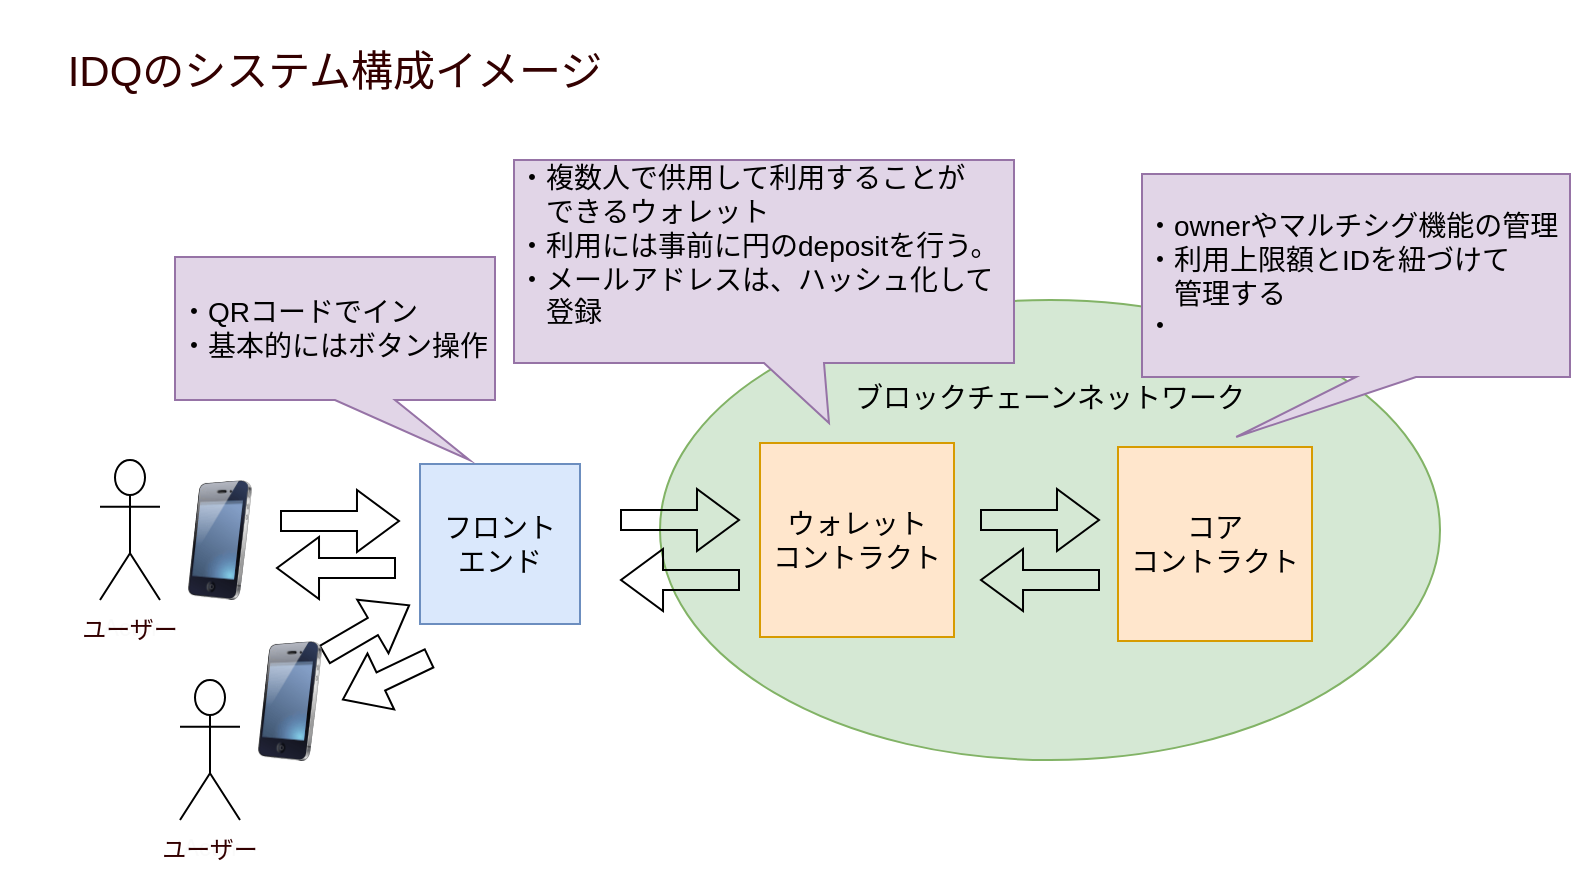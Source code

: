 <mxfile version="20.4.1" type="device" pages="2"><diagram id="AgBQlWnoEHxcCPggjtpq" name="system image"><mxGraphModel dx="2061" dy="794" grid="1" gridSize="10" guides="1" tooltips="1" connect="1" arrows="1" fold="1" page="1" pageScale="1" pageWidth="827" pageHeight="1169" math="0" shadow="0"><root><mxCell id="0"/><mxCell id="1" parent="0"/><mxCell id="dcwnCk_z-_zCKresFfaK-3" value="Actor" style="shape=umlActor;verticalLabelPosition=bottom;verticalAlign=top;html=1;outlineConnect=0;fontColor=#FAFAFA;" parent="1" vertex="1"><mxGeometry x="-745" y="280" width="30" height="70" as="geometry"/></mxCell><mxCell id="dcwnCk_z-_zCKresFfaK-5" value="ユーザー" style="text;html=1;strokeColor=none;fillColor=none;align=center;verticalAlign=middle;whiteSpace=wrap;rounded=0;fontColor=#330000;" parent="1" vertex="1"><mxGeometry x="-760" y="350" width="60" height="30" as="geometry"/></mxCell><mxCell id="dcwnCk_z-_zCKresFfaK-7" value="" style="image;html=1;image=img/lib/clip_art/telecommunication/iPhone_128x128.png;fontColor=#330000;flipH=1;" parent="1" vertex="1"><mxGeometry x="-715" y="290" width="60" height="60" as="geometry"/></mxCell><mxCell id="dcwnCk_z-_zCKresFfaK-8" value="" style="shape=flexArrow;endArrow=classic;html=1;rounded=0;fontColor=#330000;width=10;endSize=6.67;" parent="1" edge="1"><mxGeometry width="50" height="50" relative="1" as="geometry"><mxPoint x="-655" y="310.5" as="sourcePoint"/><mxPoint x="-595" y="310.5" as="targetPoint"/><Array as="points"><mxPoint x="-655" y="310.5"/></Array></mxGeometry></mxCell><mxCell id="dcwnCk_z-_zCKresFfaK-9" value="IDQのシステム構成イメージ" style="text;html=1;strokeColor=none;fillColor=none;align=center;verticalAlign=middle;whiteSpace=wrap;rounded=0;fontColor=#330000;fontSize=21;" parent="1" vertex="1"><mxGeometry x="-795" y="50" width="335" height="70" as="geometry"/></mxCell><mxCell id="dcwnCk_z-_zCKresFfaK-10" value="フロント&lt;br&gt;エンド" style="whiteSpace=wrap;html=1;aspect=fixed;fontSize=14;fillColor=#dae8fc;strokeColor=#6c8ebf;" parent="1" vertex="1"><mxGeometry x="-585" y="282" width="80" height="80" as="geometry"/></mxCell><mxCell id="dcwnCk_z-_zCKresFfaK-11" value="&lt;br&gt;&lt;br&gt;ブロックチェーンネットワーク" style="ellipse;whiteSpace=wrap;html=1;fontSize=14;fillColor=#d5e8d4;strokeColor=#82b366;verticalAlign=top;" parent="1" vertex="1"><mxGeometry x="-465" y="200" width="390" height="230" as="geometry"/></mxCell><mxCell id="dcwnCk_z-_zCKresFfaK-12" value="ウォレット&lt;br&gt;コントラクト" style="whiteSpace=wrap;html=1;aspect=fixed;fontSize=14;fillColor=#ffe6cc;strokeColor=#d79b00;" parent="1" vertex="1"><mxGeometry x="-415" y="271.5" width="97" height="97" as="geometry"/></mxCell><mxCell id="dcwnCk_z-_zCKresFfaK-13" value="コア&lt;br&gt;コントラクト" style="whiteSpace=wrap;html=1;aspect=fixed;fontSize=14;fillColor=#ffe6cc;strokeColor=#d79b00;" parent="1" vertex="1"><mxGeometry x="-236" y="273.5" width="97" height="97" as="geometry"/></mxCell><mxCell id="dcwnCk_z-_zCKresFfaK-15" value="" style="shape=flexArrow;endArrow=classic;html=1;rounded=0;fontColor=#330000;width=10;endSize=6.67;" parent="1" edge="1"><mxGeometry width="50" height="50" relative="1" as="geometry"><mxPoint x="-485" y="310" as="sourcePoint"/><mxPoint x="-425" y="310" as="targetPoint"/><Array as="points"><mxPoint x="-485" y="310"/></Array></mxGeometry></mxCell><mxCell id="dcwnCk_z-_zCKresFfaK-16" value="" style="shape=flexArrow;endArrow=classic;html=1;rounded=0;fontColor=#330000;width=10;endSize=6.67;" parent="1" edge="1"><mxGeometry width="50" height="50" relative="1" as="geometry"><mxPoint x="-305" y="310" as="sourcePoint"/><mxPoint x="-245" y="310" as="targetPoint"/><Array as="points"><mxPoint x="-305" y="310"/></Array></mxGeometry></mxCell><mxCell id="dcwnCk_z-_zCKresFfaK-17" value="" style="shape=flexArrow;endArrow=classic;html=1;rounded=0;fontColor=#330000;width=10;endSize=6.67;" parent="1" edge="1"><mxGeometry width="50" height="50" relative="1" as="geometry"><mxPoint x="-425" y="340" as="sourcePoint"/><mxPoint x="-485" y="340" as="targetPoint"/><Array as="points"><mxPoint x="-425" y="340"/></Array></mxGeometry></mxCell><mxCell id="dcwnCk_z-_zCKresFfaK-18" value="" style="shape=flexArrow;endArrow=classic;html=1;rounded=0;fontColor=#330000;width=10;endSize=6.67;" parent="1" edge="1"><mxGeometry width="50" height="50" relative="1" as="geometry"><mxPoint x="-245" y="340" as="sourcePoint"/><mxPoint x="-305" y="340" as="targetPoint"/><Array as="points"><mxPoint x="-245" y="340"/></Array></mxGeometry></mxCell><mxCell id="dcwnCk_z-_zCKresFfaK-19" value="" style="shape=flexArrow;endArrow=classic;html=1;rounded=0;fontColor=#330000;width=10;endSize=6.67;" parent="1" edge="1"><mxGeometry width="50" height="50" relative="1" as="geometry"><mxPoint x="-597" y="334" as="sourcePoint"/><mxPoint x="-657" y="334" as="targetPoint"/><Array as="points"><mxPoint x="-597" y="334"/></Array></mxGeometry></mxCell><mxCell id="dcwnCk_z-_zCKresFfaK-20" value="・QRコードでイン&lt;br&gt;・基本的にはボタン操作" style="shape=callout;whiteSpace=wrap;html=1;perimeter=calloutPerimeter;fontSize=14;fillColor=#e1d5e7;strokeColor=#9673a6;position2=0.92;base=30;align=left;" parent="1" vertex="1"><mxGeometry x="-707.5" y="178.5" width="160" height="101.5" as="geometry"/></mxCell><mxCell id="dcwnCk_z-_zCKresFfaK-21" value="・複数人で供用して利用することが&lt;br&gt;　できるウォレット&lt;br&gt;・利用には事前に円のdepositを行う。&lt;br&gt;・メールアドレスは、ハッシュ化して&lt;br&gt;　登録&lt;br&gt;&amp;nbsp; &amp;nbsp;" style="shape=callout;whiteSpace=wrap;html=1;perimeter=calloutPerimeter;fontSize=14;fillColor=#e1d5e7;strokeColor=#9673a6;position2=0.63;base=30;align=left;" parent="1" vertex="1"><mxGeometry x="-538" y="130" width="250" height="131.5" as="geometry"/></mxCell><mxCell id="dcwnCk_z-_zCKresFfaK-22" value="・ownerやマルチシグ機能の管理&lt;br&gt;・利用上限額とIDを紐づけて&lt;br&gt;　管理する&lt;br&gt;・" style="shape=callout;whiteSpace=wrap;html=1;perimeter=calloutPerimeter;fontSize=14;fillColor=#e1d5e7;strokeColor=#9673a6;position2=0.22;base=30;align=left;" parent="1" vertex="1"><mxGeometry x="-224" y="137" width="214" height="131.5" as="geometry"/></mxCell><mxCell id="dcwnCk_z-_zCKresFfaK-23" value="" style="shape=flexArrow;endArrow=classic;html=1;rounded=0;fontColor=#330000;width=10;endSize=6.67;" parent="1" edge="1"><mxGeometry width="50" height="50" relative="1" as="geometry"><mxPoint x="-633" y="377.5" as="sourcePoint"/><mxPoint x="-590" y="352.373" as="targetPoint"/><Array as="points"/></mxGeometry></mxCell><mxCell id="dcwnCk_z-_zCKresFfaK-24" value="" style="shape=flexArrow;endArrow=classic;html=1;rounded=0;fontColor=#330000;width=10;endSize=6.67;" parent="1" edge="1"><mxGeometry width="50" height="50" relative="1" as="geometry"><mxPoint x="-580" y="379" as="sourcePoint"/><mxPoint x="-624" y="400" as="targetPoint"/><Array as="points"/></mxGeometry></mxCell><mxCell id="dcwnCk_z-_zCKresFfaK-25" value="" style="image;html=1;image=img/lib/clip_art/telecommunication/iPhone_128x128.png;fontColor=#330000;flipH=1;" parent="1" vertex="1"><mxGeometry x="-680" y="370.5" width="60" height="60" as="geometry"/></mxCell><mxCell id="dcwnCk_z-_zCKresFfaK-26" value="Actor" style="shape=umlActor;verticalLabelPosition=bottom;verticalAlign=top;html=1;outlineConnect=0;fontColor=#FAFAFA;" parent="1" vertex="1"><mxGeometry x="-705" y="390" width="30" height="70" as="geometry"/></mxCell><mxCell id="dcwnCk_z-_zCKresFfaK-27" value="ユーザー" style="text;html=1;strokeColor=none;fillColor=none;align=center;verticalAlign=middle;whiteSpace=wrap;rounded=0;fontColor=#330000;" parent="1" vertex="1"><mxGeometry x="-720" y="460" width="60" height="30" as="geometry"/></mxCell></root></mxGraphModel></diagram><diagram name="Page-1" id="e7e014a7-5840-1c2e-5031-d8a46d1fe8dd"><mxGraphModel dx="1865" dy="974" grid="1" gridSize="10" guides="1" tooltips="1" connect="1" arrows="1" fold="1" page="1" pageScale="1" pageWidth="1169" pageHeight="826" background="none" math="0" shadow="0">&#xa;      <root>&#xa;        <mxCell id="0"/>&#xa;        <mxCell id="1" parent="0"/>&#xa;        <mxCell id="2" value="フロントエンド" style="swimlane;whiteSpace=wrap" parent="1" vertex="1">&#xa;          <mxGeometry x="164.5" y="128" width="280" height="570" as="geometry"/>&#xa;        </mxCell>&#xa;        <mxCell id="5" value="start" style="ellipse;shape=startState;fillColor=#000000;strokeColor=#ff0000;fontColor=#FAFAFA;" parent="2" vertex="1">&#xa;          <mxGeometry x="90" y="40" width="50" height="50" as="geometry"/>&#xa;        </mxCell>&#xa;        <mxCell id="6" value="" style="edgeStyle=elbowEdgeStyle;elbow=horizontal;verticalAlign=bottom;endArrow=open;endSize=8;strokeColor=#FF0000;endFill=1;rounded=0" parent="2" source="5" target="7" edge="1">&#xa;          <mxGeometry x="100" y="40" as="geometry">&#xa;            <mxPoint x="115" y="110" as="targetPoint"/>&#xa;          </mxGeometry>&#xa;        </mxCell>&#xa;        <mxCell id="7" value="idle" style="" parent="2" vertex="1">&#xa;          <mxGeometry x="60" y="110" width="110" height="50" as="geometry"/>&#xa;        </mxCell>&#xa;        <mxCell id="8" value="user action" style="" parent="2" vertex="1">&#xa;          <mxGeometry x="60" y="220" width="110" height="50" as="geometry"/>&#xa;        </mxCell>&#xa;        <mxCell id="9" value="" style="endArrow=open;strokeColor=#FF0000;endFill=1;rounded=0" parent="2" source="7" target="8" edge="1">&#xa;          <mxGeometry relative="1" as="geometry"/>&#xa;        </mxCell>&#xa;        <mxCell id="10" value="post command" style="" parent="2" vertex="1">&#xa;          <mxGeometry x="60" y="325" width="110" height="50" as="geometry"/>&#xa;        </mxCell>&#xa;        <mxCell id="11" value="" style="endArrow=open;strokeColor=#FF0000;endFill=1;rounded=0" parent="2" source="8" target="10" edge="1">&#xa;          <mxGeometry relative="1" as="geometry"/>&#xa;        </mxCell>&#xa;        <mxCell id="12" value="" style="edgeStyle=elbowEdgeStyle;elbow=horizontal;strokeColor=#FF0000;endArrow=open;endFill=1;rounded=0" parent="2" source="10" target="7" edge="1">&#xa;          <mxGeometry width="100" height="100" relative="1" as="geometry">&#xa;            <mxPoint x="160" y="290" as="sourcePoint"/>&#xa;            <mxPoint x="260" y="190" as="targetPoint"/>&#xa;            <Array as="points">&#xa;              <mxPoint x="30" y="250"/>&#xa;            </Array>&#xa;          </mxGeometry>&#xa;        </mxCell>&#xa;        <mxCell id="3" value="ウォレットコントラクト" style="swimlane;whiteSpace=wrap" parent="1" vertex="1">&#xa;          <mxGeometry x="444.5" y="128" width="280" height="570" as="geometry"/>&#xa;        </mxCell>&#xa;        <mxCell id="15" value="idle" style="" parent="3" vertex="1">&#xa;          <mxGeometry x="20" y="110" width="110" height="50" as="geometry"/>&#xa;        </mxCell>&#xa;        <mxCell id="16" value="check for &#10;new commands" style="" parent="3" vertex="1">&#xa;          <mxGeometry x="20" y="220" width="110" height="50" as="geometry"/>&#xa;        </mxCell>&#xa;        <mxCell id="17" value="" style="endArrow=open;strokeColor=#FF0000;endFill=1;rounded=0" parent="3" source="15" target="16" edge="1">&#xa;          <mxGeometry relative="1" as="geometry"/>&#xa;        </mxCell>&#xa;        <mxCell id="18" value="command queue" style="" parent="3" vertex="1">&#xa;          <mxGeometry x="20" y="325" width="110" height="50" as="geometry"/>&#xa;        </mxCell>&#xa;        <mxCell id="19" value="" style="endArrow=open;strokeColor=#FF0000;endFill=1;rounded=0" parent="3" source="16" target="18" edge="1">&#xa;          <mxGeometry relative="1" as="geometry"/>&#xa;        </mxCell>&#xa;        <mxCell id="21" value="queue empty" style="rhombus;fillColor=#ffffc0;strokeColor=#ff0000;" parent="3" vertex="1">&#xa;          <mxGeometry x="150" y="225" width="80" height="40" as="geometry"/>&#xa;        </mxCell>&#xa;        <mxCell id="22" value="yes" style="edgeStyle=elbowEdgeStyle;elbow=horizontal;align=left;verticalAlign=bottom;endArrow=open;endSize=8;strokeColor=#FF0000;exitX=0.5;exitY=0;endFill=1;rounded=0;entryX=0.75;entryY=0.5;entryPerimeter=0" parent="3" source="21" target="25" edge="1">&#xa;          <mxGeometry x="-1" relative="1" as="geometry">&#xa;            <mxPoint x="160" y="150" as="targetPoint"/>&#xa;            <Array as="points">&#xa;              <mxPoint x="190" y="180"/>&#xa;            </Array>&#xa;          </mxGeometry>&#xa;        </mxCell>&#xa;        <mxCell id="23" value="no" style="edgeStyle=elbowEdgeStyle;elbow=horizontal;align=left;verticalAlign=top;endArrow=open;endSize=8;strokeColor=#FF0000;endFill=1;rounded=0" parent="3" source="21" target="30" edge="1">&#xa;          <mxGeometry x="-1" relative="1" as="geometry">&#xa;            <mxPoint x="190" y="305" as="targetPoint"/>&#xa;          </mxGeometry>&#xa;        </mxCell>&#xa;        <mxCell id="24" value="" style="endArrow=open;strokeColor=#FF0000;endFill=1;rounded=0" parent="3" source="16" target="21" edge="1">&#xa;          <mxGeometry relative="1" as="geometry"/>&#xa;        </mxCell>&#xa;        <mxCell id="25" value="" style="shape=line;strokeWidth=6;strokeColor=#ff0000;rotation=90" parent="3" vertex="1">&#xa;          <mxGeometry x="130" y="127.5" width="50" height="15" as="geometry"/>&#xa;        </mxCell>&#xa;        <mxCell id="26" value="" style="edgeStyle=elbowEdgeStyle;elbow=horizontal;verticalAlign=bottom;endArrow=open;endSize=8;strokeColor=#FF0000;endFill=1;rounded=0" parent="3" source="25" target="15" edge="1">&#xa;          <mxGeometry x="130" y="90" as="geometry">&#xa;            <mxPoint x="230" y="140" as="targetPoint"/>&#xa;          </mxGeometry>&#xa;        </mxCell>&#xa;        <mxCell id="30" value="dispatch&#10;command&#10;worker thread" style="" parent="3" vertex="1">&#xa;          <mxGeometry x="140" y="325" width="110" height="50" as="geometry"/>&#xa;        </mxCell>&#xa;        <mxCell id="31" value="critical&#10;section" style="shape=note;whiteSpace=wrap;size=17" parent="3" vertex="1">&#xa;          <mxGeometry x="105" y="490" width="100" height="50" as="geometry"/>&#xa;        </mxCell>&#xa;        <mxCell id="32" value="" style="endArrow=none;strokeColor=#FF0000;endFill=0;rounded=0;dashed=1" parent="3" source="18" target="31" edge="1">&#xa;          <mxGeometry relative="1" as="geometry"/>&#xa;        </mxCell>&#xa;        <mxCell id="34" value="" style="whiteSpace=wrap;strokeColor=#FF0000;fillColor=#FF0000" parent="3" vertex="1">&#xa;          <mxGeometry x="245" y="395" width="5" height="45" as="geometry"/>&#xa;        </mxCell>&#xa;        <mxCell id="41" value="" style="edgeStyle=elbowEdgeStyle;elbow=horizontal;entryX=0;entryY=0.5;strokeColor=#FF0000;endArrow=open;endFill=1;rounded=0" parent="3" source="30" target="34" edge="1">&#xa;          <mxGeometry width="100" height="100" relative="1" as="geometry">&#xa;            <mxPoint x="60" y="480" as="sourcePoint"/>&#xa;            <mxPoint x="160" y="380" as="targetPoint"/>&#xa;            <Array as="points">&#xa;              <mxPoint x="195" y="400"/>&#xa;            </Array>&#xa;          </mxGeometry>&#xa;        </mxCell>&#xa;        <mxCell id="4" value="IDQのコアコントラクト" style="swimlane;whiteSpace=wrap" parent="1" vertex="1">&#xa;          <mxGeometry x="724.5" y="128" width="280" height="570" as="geometry"/>&#xa;        </mxCell>&#xa;        <mxCell id="33" value="process&#10;command" style="" parent="4" vertex="1">&#xa;          <mxGeometry x="90" y="405" width="110" height="50" as="geometry"/>&#xa;        </mxCell>&#xa;        <mxCell id="35" value="" style="edgeStyle=elbowEdgeStyle;elbow=horizontal;strokeColor=#FF0000;endArrow=open;endFill=1;rounded=0;entryX=0.25;entryY=0.5;entryPerimeter=0" parent="4" target="25" edge="1">&#xa;          <mxGeometry width="100" height="100" relative="1" as="geometry">&#xa;            <mxPoint x="-30" y="410" as="sourcePoint"/>&#xa;            <mxPoint x="-120" y="120" as="targetPoint"/>&#xa;            <Array as="points">&#xa;              <mxPoint x="-10" y="135"/>&#xa;            </Array>&#xa;          </mxGeometry>&#xa;        </mxCell>&#xa;        <mxCell id="37" value="" style="edgeStyle=none;strokeColor=#FF0000;endArrow=open;endFill=1;rounded=0" parent="4" target="33" edge="1">&#xa;          <mxGeometry width="100" height="100" relative="1" as="geometry">&#xa;            <mxPoint x="-30" y="429.5" as="sourcePoint"/>&#xa;            <mxPoint x="90" y="429.5" as="targetPoint"/>&#xa;          </mxGeometry>&#xa;        </mxCell>&#xa;        <mxCell id="38" value="" style="ellipse;shape=endState;fillColor=#000000;strokeColor=#ff0000" parent="4" vertex="1">&#xa;          <mxGeometry x="130" y="500" width="30" height="30" as="geometry"/>&#xa;        </mxCell>&#xa;        <mxCell id="39" value="" style="endArrow=open;strokeColor=#FF0000;endFill=1;rounded=0" parent="4" source="33" target="38" edge="1">&#xa;          <mxGeometry relative="1" as="geometry"/>&#xa;        </mxCell>&#xa;        <mxCell id="freEy0QqXK680ft02RsR-41" value="process&#10;command" style="" vertex="1" parent="4">&#xa;          <mxGeometry x="85" y="112" width="110" height="50" as="geometry"/>&#xa;        </mxCell>&#xa;        <mxCell id="20" value="" style="endArrow=open;strokeColor=#FF0000;endFill=1;rounded=0" parent="1" source="10" target="18" edge="1">&#xa;          <mxGeometry relative="1" as="geometry"/>&#xa;        </mxCell>&#xa;      </root>&#xa;    </mxGraphModel></diagram></mxfile>